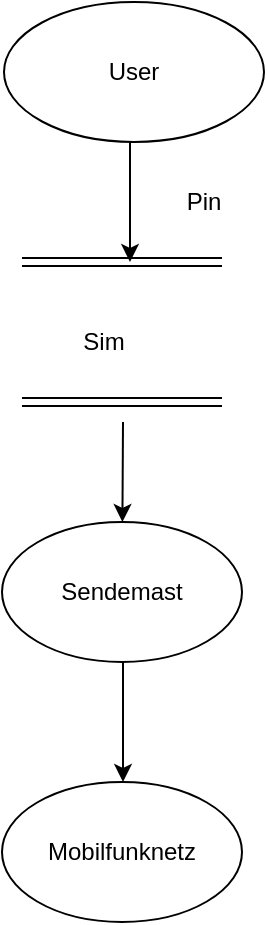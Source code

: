 <mxfile version="14.1.3" type="github">
  <diagram id="i1aspWeuF-IFRptB1cZZ" name="Page-1">
    <mxGraphModel dx="1422" dy="775" grid="1" gridSize="10" guides="1" tooltips="1" connect="1" arrows="1" fold="1" page="1" pageScale="1" pageWidth="827" pageHeight="1169" math="0" shadow="0">
      <root>
        <mxCell id="0" />
        <mxCell id="1" parent="0" />
        <mxCell id="An_e_5d8Y1u03Q7oT-8Q-1" value="User" style="ellipse;whiteSpace=wrap;html=1;" parent="1" vertex="1">
          <mxGeometry x="350" y="140" width="130" height="70" as="geometry" />
        </mxCell>
        <mxCell id="168WRq8Tqpi3jC3P_OvF-2" value="" style="endArrow=classic;html=1;" parent="1" edge="1">
          <mxGeometry width="50" height="50" relative="1" as="geometry">
            <mxPoint x="413" y="210" as="sourcePoint" />
            <mxPoint x="413" y="270" as="targetPoint" />
          </mxGeometry>
        </mxCell>
        <mxCell id="168WRq8Tqpi3jC3P_OvF-4" value="Pin" style="text;html=1;strokeColor=none;fillColor=none;align=center;verticalAlign=middle;whiteSpace=wrap;rounded=0;" parent="1" vertex="1">
          <mxGeometry x="430" y="230" width="40" height="20" as="geometry" />
        </mxCell>
        <mxCell id="168WRq8Tqpi3jC3P_OvF-6" value="" style="endArrow=classic;html=1;" parent="1" target="168WRq8Tqpi3jC3P_OvF-7" edge="1">
          <mxGeometry width="50" height="50" relative="1" as="geometry">
            <mxPoint x="409.5" y="350" as="sourcePoint" />
            <mxPoint x="410" y="400" as="targetPoint" />
          </mxGeometry>
        </mxCell>
        <mxCell id="168WRq8Tqpi3jC3P_OvF-7" value="Sendemast" style="ellipse;whiteSpace=wrap;html=1;" parent="1" vertex="1">
          <mxGeometry x="349" y="400" width="120" height="70" as="geometry" />
        </mxCell>
        <mxCell id="168WRq8Tqpi3jC3P_OvF-9" value="" style="endArrow=classic;html=1;" parent="1" edge="1">
          <mxGeometry width="50" height="50" relative="1" as="geometry">
            <mxPoint x="409.5" y="470" as="sourcePoint" />
            <mxPoint x="409.5" y="530" as="targetPoint" />
          </mxGeometry>
        </mxCell>
        <mxCell id="168WRq8Tqpi3jC3P_OvF-10" value="Mobilfunknetz" style="ellipse;whiteSpace=wrap;html=1;" parent="1" vertex="1">
          <mxGeometry x="349" y="530" width="120" height="70" as="geometry" />
        </mxCell>
        <mxCell id="168WRq8Tqpi3jC3P_OvF-11" value="" style="shape=link;html=1;" parent="1" edge="1">
          <mxGeometry width="100" relative="1" as="geometry">
            <mxPoint x="359" y="270" as="sourcePoint" />
            <mxPoint x="459" y="270" as="targetPoint" />
          </mxGeometry>
        </mxCell>
        <mxCell id="168WRq8Tqpi3jC3P_OvF-12" value="" style="shape=link;html=1;" parent="1" edge="1">
          <mxGeometry width="100" relative="1" as="geometry">
            <mxPoint x="359" y="340" as="sourcePoint" />
            <mxPoint x="459" y="340" as="targetPoint" />
          </mxGeometry>
        </mxCell>
        <mxCell id="168WRq8Tqpi3jC3P_OvF-14" value="Sim" style="text;html=1;strokeColor=none;fillColor=none;align=center;verticalAlign=middle;whiteSpace=wrap;rounded=0;" parent="1" vertex="1">
          <mxGeometry x="380" y="300" width="40" height="20" as="geometry" />
        </mxCell>
      </root>
    </mxGraphModel>
  </diagram>
</mxfile>

